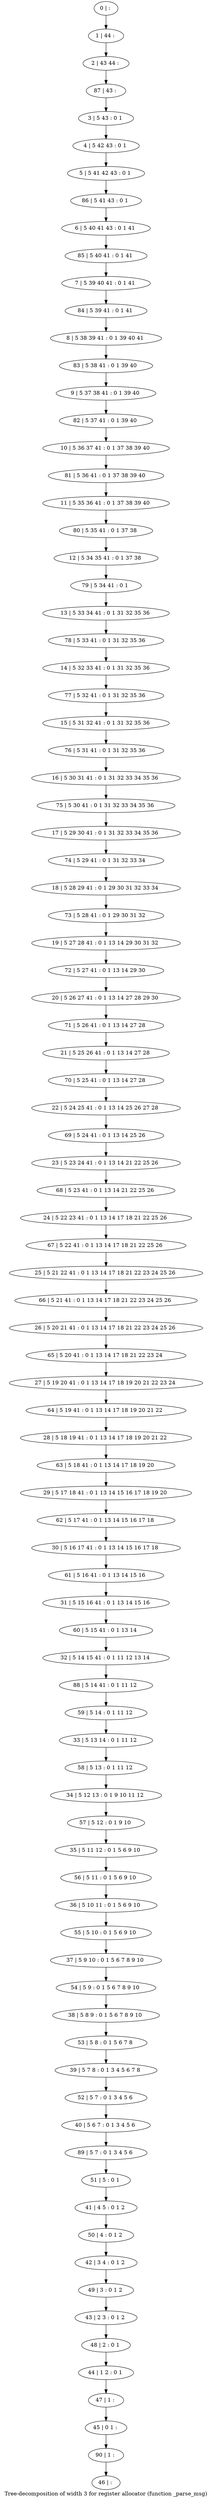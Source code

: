 digraph G {
graph [label="Tree-decomposition of width 3 for register allocator (function _parse_msg)"]
0[label="0 | : "];
1[label="1 | 44 : "];
2[label="2 | 43 44 : "];
3[label="3 | 5 43 : 0 1 "];
4[label="4 | 5 42 43 : 0 1 "];
5[label="5 | 5 41 42 43 : 0 1 "];
6[label="6 | 5 40 41 43 : 0 1 41 "];
7[label="7 | 5 39 40 41 : 0 1 41 "];
8[label="8 | 5 38 39 41 : 0 1 39 40 41 "];
9[label="9 | 5 37 38 41 : 0 1 39 40 "];
10[label="10 | 5 36 37 41 : 0 1 37 38 39 40 "];
11[label="11 | 5 35 36 41 : 0 1 37 38 39 40 "];
12[label="12 | 5 34 35 41 : 0 1 37 38 "];
13[label="13 | 5 33 34 41 : 0 1 31 32 35 36 "];
14[label="14 | 5 32 33 41 : 0 1 31 32 35 36 "];
15[label="15 | 5 31 32 41 : 0 1 31 32 35 36 "];
16[label="16 | 5 30 31 41 : 0 1 31 32 33 34 35 36 "];
17[label="17 | 5 29 30 41 : 0 1 31 32 33 34 35 36 "];
18[label="18 | 5 28 29 41 : 0 1 29 30 31 32 33 34 "];
19[label="19 | 5 27 28 41 : 0 1 13 14 29 30 31 32 "];
20[label="20 | 5 26 27 41 : 0 1 13 14 27 28 29 30 "];
21[label="21 | 5 25 26 41 : 0 1 13 14 27 28 "];
22[label="22 | 5 24 25 41 : 0 1 13 14 25 26 27 28 "];
23[label="23 | 5 23 24 41 : 0 1 13 14 21 22 25 26 "];
24[label="24 | 5 22 23 41 : 0 1 13 14 17 18 21 22 25 26 "];
25[label="25 | 5 21 22 41 : 0 1 13 14 17 18 21 22 23 24 25 26 "];
26[label="26 | 5 20 21 41 : 0 1 13 14 17 18 21 22 23 24 25 26 "];
27[label="27 | 5 19 20 41 : 0 1 13 14 17 18 19 20 21 22 23 24 "];
28[label="28 | 5 18 19 41 : 0 1 13 14 17 18 19 20 21 22 "];
29[label="29 | 5 17 18 41 : 0 1 13 14 15 16 17 18 19 20 "];
30[label="30 | 5 16 17 41 : 0 1 13 14 15 16 17 18 "];
31[label="31 | 5 15 16 41 : 0 1 13 14 15 16 "];
32[label="32 | 5 14 15 41 : 0 1 11 12 13 14 "];
33[label="33 | 5 13 14 : 0 1 11 12 "];
34[label="34 | 5 12 13 : 0 1 9 10 11 12 "];
35[label="35 | 5 11 12 : 0 1 5 6 9 10 "];
36[label="36 | 5 10 11 : 0 1 5 6 9 10 "];
37[label="37 | 5 9 10 : 0 1 5 6 7 8 9 10 "];
38[label="38 | 5 8 9 : 0 1 5 6 7 8 9 10 "];
39[label="39 | 5 7 8 : 0 1 3 4 5 6 7 8 "];
40[label="40 | 5 6 7 : 0 1 3 4 5 6 "];
41[label="41 | 4 5 : 0 1 2 "];
42[label="42 | 3 4 : 0 1 2 "];
43[label="43 | 2 3 : 0 1 2 "];
44[label="44 | 1 2 : 0 1 "];
45[label="45 | 0 1 : "];
46[label="46 | : "];
47[label="47 | 1 : "];
48[label="48 | 2 : 0 1 "];
49[label="49 | 3 : 0 1 2 "];
50[label="50 | 4 : 0 1 2 "];
51[label="51 | 5 : 0 1 "];
52[label="52 | 5 7 : 0 1 3 4 5 6 "];
53[label="53 | 5 8 : 0 1 5 6 7 8 "];
54[label="54 | 5 9 : 0 1 5 6 7 8 9 10 "];
55[label="55 | 5 10 : 0 1 5 6 9 10 "];
56[label="56 | 5 11 : 0 1 5 6 9 10 "];
57[label="57 | 5 12 : 0 1 9 10 "];
58[label="58 | 5 13 : 0 1 11 12 "];
59[label="59 | 5 14 : 0 1 11 12 "];
60[label="60 | 5 15 41 : 0 1 13 14 "];
61[label="61 | 5 16 41 : 0 1 13 14 15 16 "];
62[label="62 | 5 17 41 : 0 1 13 14 15 16 17 18 "];
63[label="63 | 5 18 41 : 0 1 13 14 17 18 19 20 "];
64[label="64 | 5 19 41 : 0 1 13 14 17 18 19 20 21 22 "];
65[label="65 | 5 20 41 : 0 1 13 14 17 18 21 22 23 24 "];
66[label="66 | 5 21 41 : 0 1 13 14 17 18 21 22 23 24 25 26 "];
67[label="67 | 5 22 41 : 0 1 13 14 17 18 21 22 25 26 "];
68[label="68 | 5 23 41 : 0 1 13 14 21 22 25 26 "];
69[label="69 | 5 24 41 : 0 1 13 14 25 26 "];
70[label="70 | 5 25 41 : 0 1 13 14 27 28 "];
71[label="71 | 5 26 41 : 0 1 13 14 27 28 "];
72[label="72 | 5 27 41 : 0 1 13 14 29 30 "];
73[label="73 | 5 28 41 : 0 1 29 30 31 32 "];
74[label="74 | 5 29 41 : 0 1 31 32 33 34 "];
75[label="75 | 5 30 41 : 0 1 31 32 33 34 35 36 "];
76[label="76 | 5 31 41 : 0 1 31 32 35 36 "];
77[label="77 | 5 32 41 : 0 1 31 32 35 36 "];
78[label="78 | 5 33 41 : 0 1 31 32 35 36 "];
79[label="79 | 5 34 41 : 0 1 "];
80[label="80 | 5 35 41 : 0 1 37 38 "];
81[label="81 | 5 36 41 : 0 1 37 38 39 40 "];
82[label="82 | 5 37 41 : 0 1 39 40 "];
83[label="83 | 5 38 41 : 0 1 39 40 "];
84[label="84 | 5 39 41 : 0 1 41 "];
85[label="85 | 5 40 41 : 0 1 41 "];
86[label="86 | 5 41 43 : 0 1 "];
87[label="87 | 43 : "];
88[label="88 | 5 14 41 : 0 1 11 12 "];
89[label="89 | 5 7 : 0 1 3 4 5 6 "];
90[label="90 | 1 : "];
0->1 ;
1->2 ;
3->4 ;
4->5 ;
47->45 ;
44->47 ;
48->44 ;
43->48 ;
49->43 ;
42->49 ;
50->42 ;
41->50 ;
51->41 ;
52->40 ;
39->52 ;
53->39 ;
38->53 ;
54->38 ;
37->54 ;
55->37 ;
36->55 ;
56->36 ;
35->56 ;
57->35 ;
34->57 ;
58->34 ;
33->58 ;
59->33 ;
60->32 ;
31->60 ;
61->31 ;
30->61 ;
62->30 ;
29->62 ;
63->29 ;
28->63 ;
64->28 ;
27->64 ;
65->27 ;
26->65 ;
66->26 ;
25->66 ;
67->25 ;
24->67 ;
68->24 ;
23->68 ;
69->23 ;
22->69 ;
70->22 ;
21->70 ;
71->21 ;
20->71 ;
72->20 ;
19->72 ;
73->19 ;
18->73 ;
74->18 ;
17->74 ;
75->17 ;
16->75 ;
76->16 ;
15->76 ;
77->15 ;
14->77 ;
78->14 ;
13->78 ;
79->13 ;
12->79 ;
80->12 ;
11->80 ;
81->11 ;
10->81 ;
82->10 ;
9->82 ;
83->9 ;
8->83 ;
84->8 ;
7->84 ;
85->7 ;
6->85 ;
86->6 ;
5->86 ;
87->3 ;
2->87 ;
88->59 ;
32->88 ;
89->51 ;
40->89 ;
90->46 ;
45->90 ;
}
